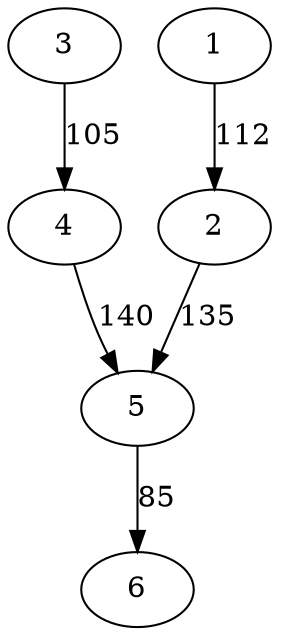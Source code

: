 digraph {
5 -> 6 [label="85"];
3 -> 4 [label="105"];
1 -> 2 [label="112"];
2 -> 5 [label="135"];
4 -> 5 [label="140"];
}